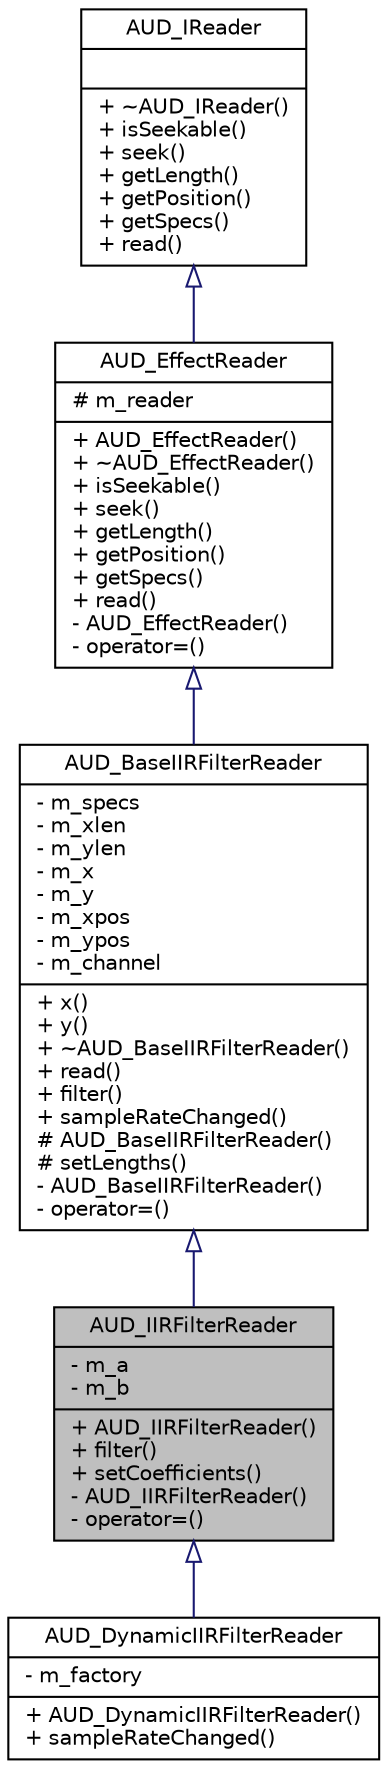 digraph G
{
  edge [fontname="Helvetica",fontsize="10",labelfontname="Helvetica",labelfontsize="10"];
  node [fontname="Helvetica",fontsize="10",shape=record];
  Node1 [label="{AUD_IIRFilterReader\n|- m_a\l- m_b\l|+ AUD_IIRFilterReader()\l+ filter()\l+ setCoefficients()\l- AUD_IIRFilterReader()\l- operator=()\l}",height=0.2,width=0.4,color="black", fillcolor="grey75", style="filled" fontcolor="black"];
  Node2 -> Node1 [dir=back,color="midnightblue",fontsize="10",style="solid",arrowtail="empty",fontname="Helvetica"];
  Node2 [label="{AUD_BaseIIRFilterReader\n|- m_specs\l- m_xlen\l- m_ylen\l- m_x\l- m_y\l- m_xpos\l- m_ypos\l- m_channel\l|+ x()\l+ y()\l+ ~AUD_BaseIIRFilterReader()\l+ read()\l+ filter()\l+ sampleRateChanged()\l# AUD_BaseIIRFilterReader()\l# setLengths()\l- AUD_BaseIIRFilterReader()\l- operator=()\l}",height=0.2,width=0.4,color="black", fillcolor="white", style="filled",URL="$d7/dd6/classAUD__BaseIIRFilterReader.html"];
  Node3 -> Node2 [dir=back,color="midnightblue",fontsize="10",style="solid",arrowtail="empty",fontname="Helvetica"];
  Node3 [label="{AUD_EffectReader\n|# m_reader\l|+ AUD_EffectReader()\l+ ~AUD_EffectReader()\l+ isSeekable()\l+ seek()\l+ getLength()\l+ getPosition()\l+ getSpecs()\l+ read()\l- AUD_EffectReader()\l- operator=()\l}",height=0.2,width=0.4,color="black", fillcolor="white", style="filled",URL="$db/d5c/classAUD__EffectReader.html"];
  Node4 -> Node3 [dir=back,color="midnightblue",fontsize="10",style="solid",arrowtail="empty",fontname="Helvetica"];
  Node4 [label="{AUD_IReader\n||+ ~AUD_IReader()\l+ isSeekable()\l+ seek()\l+ getLength()\l+ getPosition()\l+ getSpecs()\l+ read()\l}",height=0.2,width=0.4,color="black", fillcolor="white", style="filled",URL="$db/d2b/classAUD__IReader.html"];
  Node1 -> Node5 [dir=back,color="midnightblue",fontsize="10",style="solid",arrowtail="empty",fontname="Helvetica"];
  Node5 [label="{AUD_DynamicIIRFilterReader\n|- m_factory\l|+ AUD_DynamicIIRFilterReader()\l+ sampleRateChanged()\l}",height=0.2,width=0.4,color="black", fillcolor="white", style="filled",URL="$dc/db2/classAUD__DynamicIIRFilterReader.html"];
}
